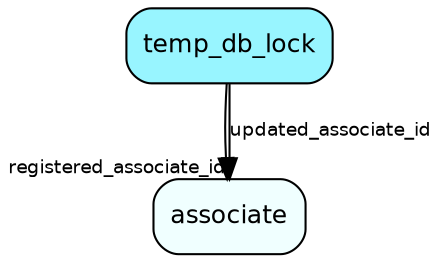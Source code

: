 digraph temp_db_lock  {
node [shape = box style="rounded, filled" fontname = "Helvetica" fontsize = "12" ]
edge [fontname = "Helvetica" fontsize = "9"]

temp_db_lock[fillcolor = "cadetblue1"]
associate[fillcolor = "azure1"]
temp_db_lock -> associate [headlabel = "registered_associate_id"]
temp_db_lock -> associate [label = "updated_associate_id"]
}

